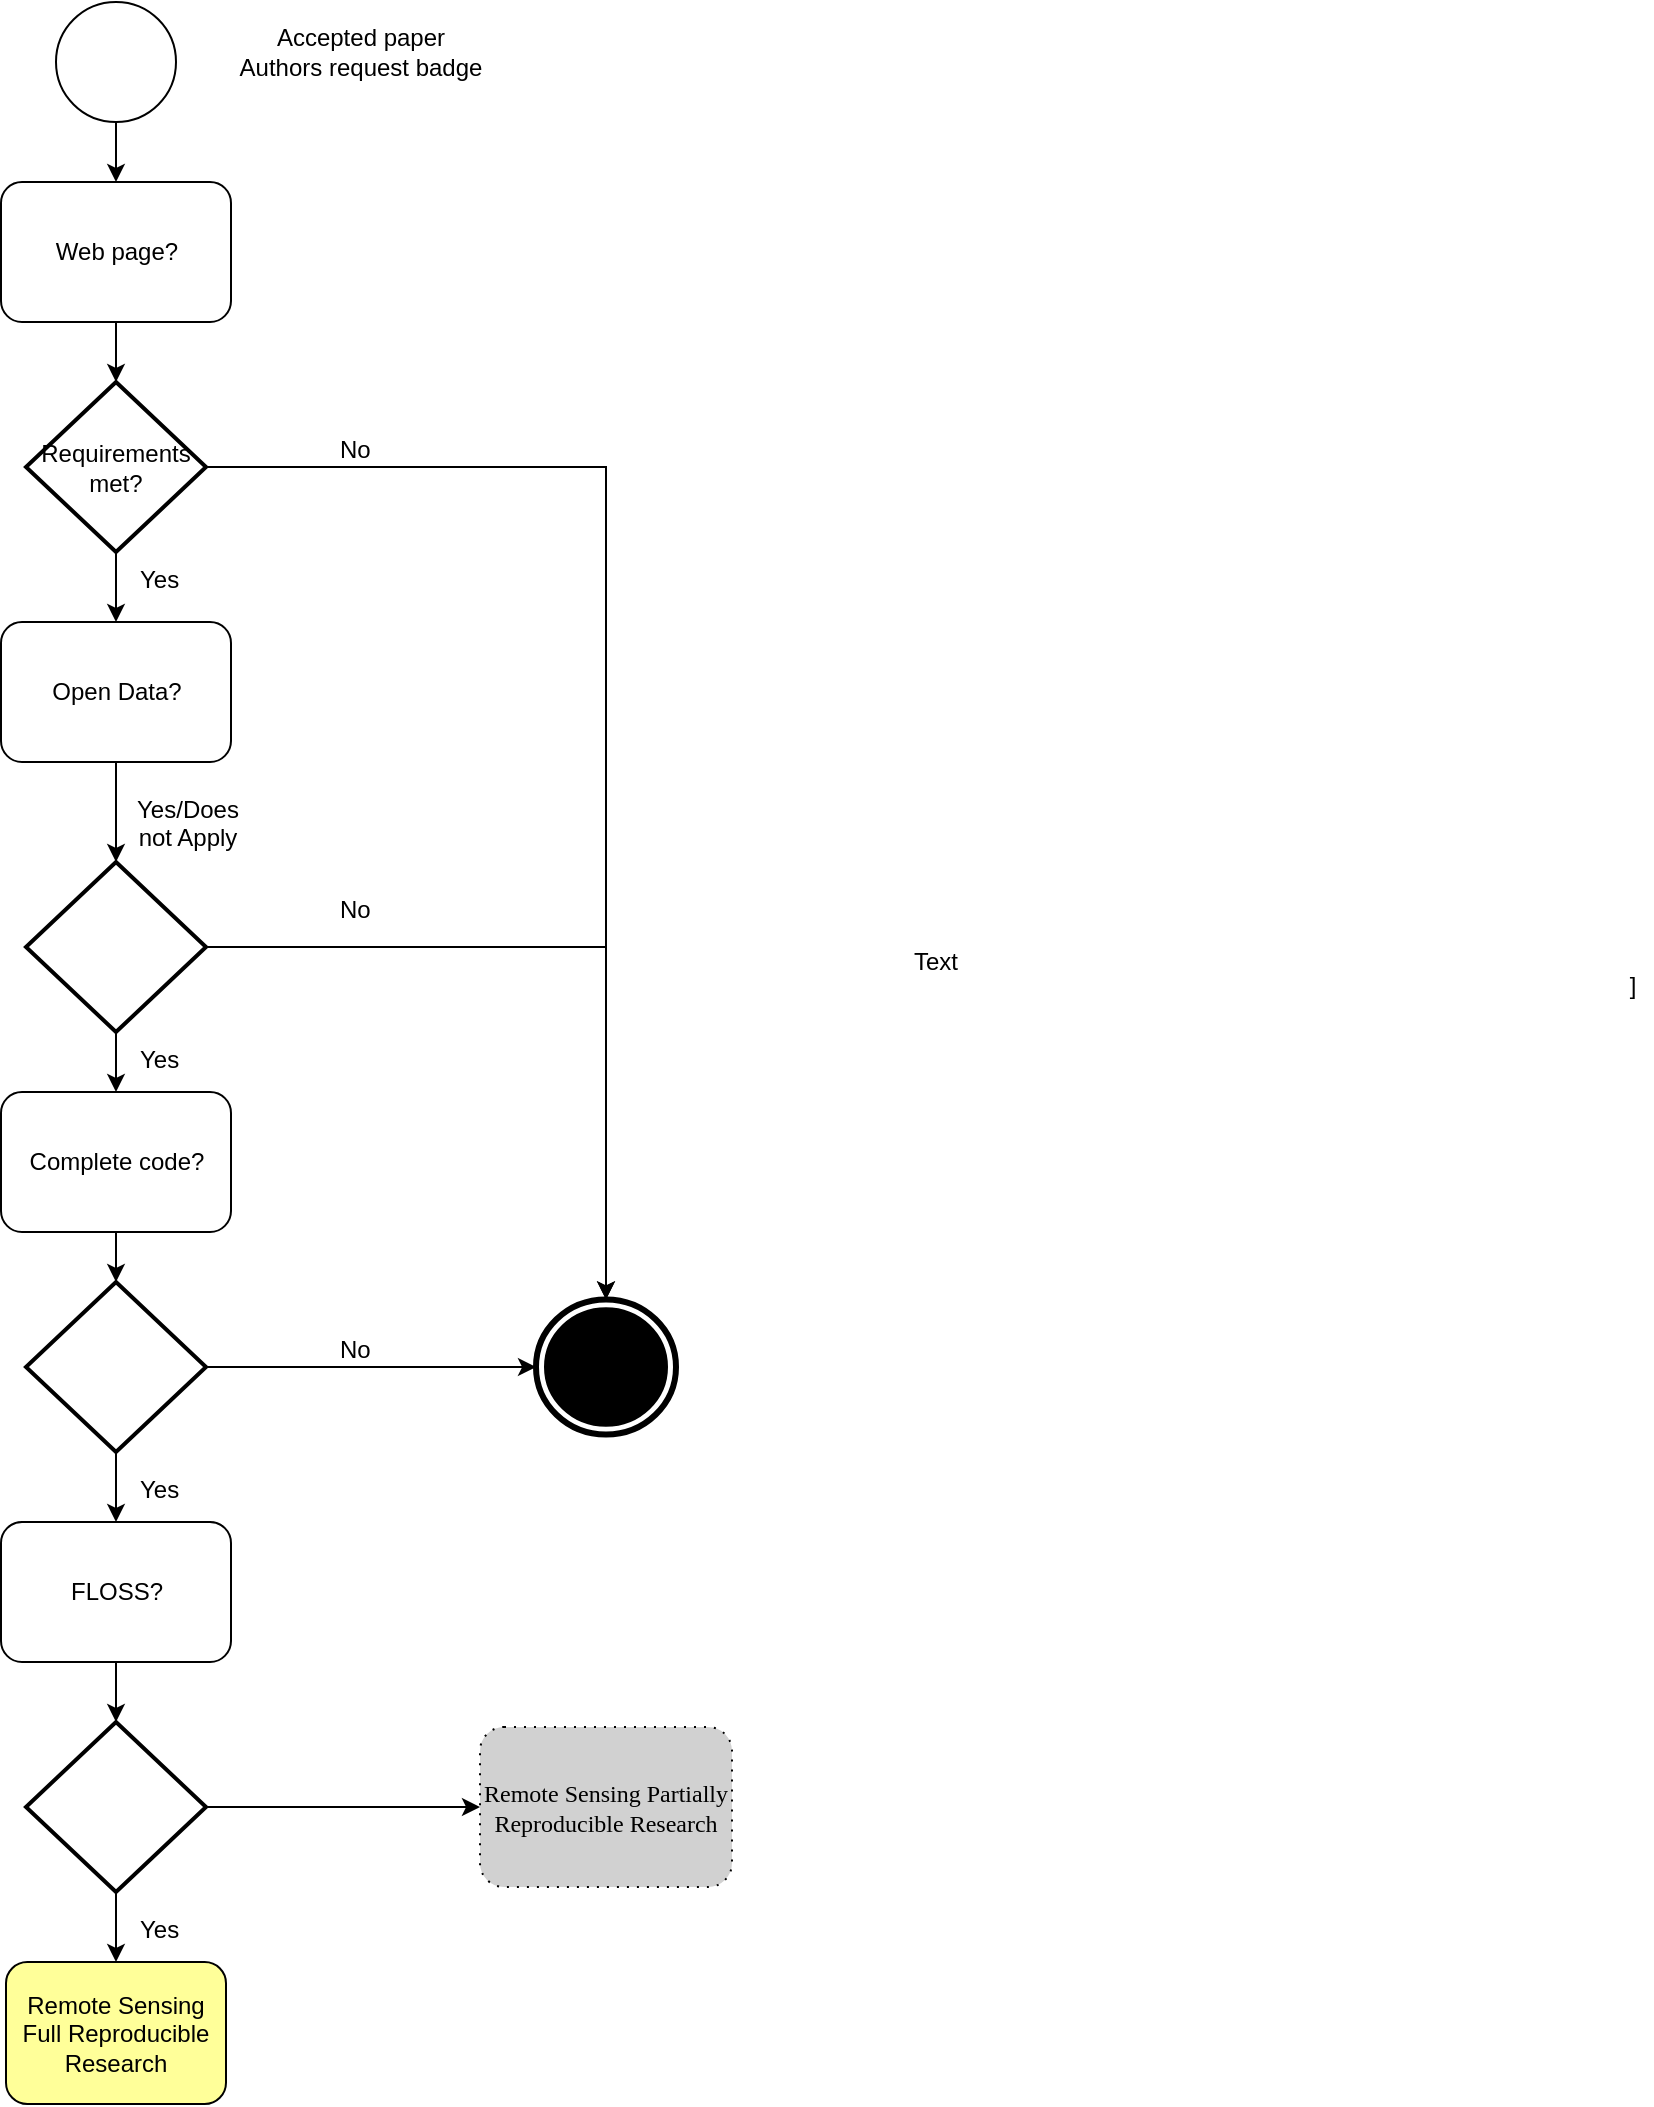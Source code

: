 <mxfile version="13.0.3" type="device"><diagram id="b6QiMqd92leqBcDYjNMC" name="Page-1"><mxGraphModel dx="1106" dy="1003" grid="1" gridSize="10" guides="1" tooltips="1" connect="1" arrows="1" fold="1" page="1" pageScale="1" pageWidth="827" pageHeight="1169" math="0" shadow="0"><root><mxCell id="0"/><mxCell id="1" parent="0"/><mxCell id="fal7Up8xI1ZlOec4vXfh-1" value="" style="shape=mxgraph.bpmn.shape;html=1;verticalLabelPosition=bottom;labelBackgroundColor=#ffffff;verticalAlign=top;align=center;perimeter=ellipsePerimeter;outlineConnect=0;outline=standard;symbol=general;" parent="1" vertex="1"><mxGeometry x="120" y="20" width="60" height="60" as="geometry"/></mxCell><mxCell id="fal7Up8xI1ZlOec4vXfh-2" value="" style="endArrow=classic;html=1;exitX=0.5;exitY=1;exitDx=0;exitDy=0;entryX=0.5;entryY=0;entryDx=0;entryDy=0;" parent="1" source="fal7Up8xI1ZlOec4vXfh-1" target="fal7Up8xI1ZlOec4vXfh-9" edge="1"><mxGeometry width="50" height="50" relative="1" as="geometry"><mxPoint x="120" y="450" as="sourcePoint"/><mxPoint x="150" y="490" as="targetPoint"/></mxGeometry></mxCell><mxCell id="fal7Up8xI1ZlOec4vXfh-3" value="" style="edgeStyle=orthogonalEdgeStyle;rounded=0;orthogonalLoop=1;jettySize=auto;html=1;" parent="1" source="fal7Up8xI1ZlOec4vXfh-4" target="fal7Up8xI1ZlOec4vXfh-12" edge="1"><mxGeometry relative="1" as="geometry"/></mxCell><mxCell id="fal7Up8xI1ZlOec4vXfh-4" value="Requirements&lt;br&gt;met?" style="strokeWidth=2;html=1;shape=mxgraph.flowchart.decision;whiteSpace=wrap;" parent="1" vertex="1"><mxGeometry x="105" y="210" width="90" height="85" as="geometry"/></mxCell><mxCell id="fal7Up8xI1ZlOec4vXfh-5" value="" style="shape=mxgraph.bpmn.shape;html=1;verticalLabelPosition=bottom;labelBackgroundColor=#ffffff;verticalAlign=top;align=center;perimeter=ellipsePerimeter;outlineConnect=0;outline=end;symbol=terminate;" parent="1" vertex="1"><mxGeometry x="360" y="668.75" width="70" height="67.5" as="geometry"/></mxCell><mxCell id="fal7Up8xI1ZlOec4vXfh-6" value="]" style="text;html=1;align=center;verticalAlign=middle;resizable=0;points=[];autosize=1;" parent="1" vertex="1"><mxGeometry x="898" y="502" width="20" height="20" as="geometry"/></mxCell><mxCell id="fal7Up8xI1ZlOec4vXfh-7" value="" style="edgeStyle=orthogonalEdgeStyle;rounded=0;orthogonalLoop=1;jettySize=auto;html=1;" parent="1" source="fal7Up8xI1ZlOec4vXfh-9" target="fal7Up8xI1ZlOec4vXfh-4" edge="1"><mxGeometry relative="1" as="geometry"/></mxCell><mxCell id="fal7Up8xI1ZlOec4vXfh-8" value="" style="edgeStyle=orthogonalEdgeStyle;rounded=0;orthogonalLoop=1;jettySize=auto;exitX=1;exitY=0.5;exitDx=0;exitDy=0;exitPerimeter=0;labelBorderColor=none;fontFamily=Times New Roman;" parent="1" source="fal7Up8xI1ZlOec4vXfh-4" target="fal7Up8xI1ZlOec4vXfh-5" edge="1"><mxGeometry relative="1" as="geometry"><mxPoint x="287.5" y="165" as="targetPoint"/></mxGeometry></mxCell><mxCell id="fal7Up8xI1ZlOec4vXfh-9" value="Web page?" style="shape=ext;rounded=1;html=1;whiteSpace=wrap;" parent="1" vertex="1"><mxGeometry x="92.5" y="110" width="115" height="70" as="geometry"/></mxCell><mxCell id="fal7Up8xI1ZlOec4vXfh-10" value="" style="edgeStyle=orthogonalEdgeStyle;rounded=0;orthogonalLoop=1;jettySize=auto;html=1;" parent="1" source="fal7Up8xI1ZlOec4vXfh-12" target="fal7Up8xI1ZlOec4vXfh-16" edge="1"><mxGeometry relative="1" as="geometry"/></mxCell><mxCell id="fal7Up8xI1ZlOec4vXfh-11" value="" style="edgeStyle=orthogonalEdgeStyle;rounded=0;orthogonalLoop=1;jettySize=auto;html=1;exitX=1;exitY=0.5;exitDx=0;exitDy=0;exitPerimeter=0;" parent="1" source="fal7Up8xI1ZlOec4vXfh-16" target="fal7Up8xI1ZlOec4vXfh-5" edge="1"><mxGeometry relative="1" as="geometry"><mxPoint x="459" y="750" as="targetPoint"/></mxGeometry></mxCell><mxCell id="fal7Up8xI1ZlOec4vXfh-12" value="Open Data?" style="shape=ext;rounded=1;html=1;whiteSpace=wrap;" parent="1" vertex="1"><mxGeometry x="92.5" y="330" width="115" height="70" as="geometry"/></mxCell><mxCell id="fal7Up8xI1ZlOec4vXfh-13" value="" style="edgeStyle=orthogonalEdgeStyle;rounded=0;orthogonalLoop=1;jettySize=auto;html=1;" parent="1" source="fal7Up8xI1ZlOec4vXfh-14" target="fal7Up8xI1ZlOec4vXfh-24" edge="1"><mxGeometry relative="1" as="geometry"/></mxCell><mxCell id="fal7Up8xI1ZlOec4vXfh-14" value="FLOSS?" style="shape=ext;rounded=1;html=1;whiteSpace=wrap;" parent="1" vertex="1"><mxGeometry x="92.5" y="780" width="115" height="70" as="geometry"/></mxCell><mxCell id="fal7Up8xI1ZlOec4vXfh-15" value="" style="edgeStyle=orthogonalEdgeStyle;rounded=0;orthogonalLoop=1;jettySize=auto;html=1;" parent="1" source="fal7Up8xI1ZlOec4vXfh-16" target="fal7Up8xI1ZlOec4vXfh-19" edge="1"><mxGeometry relative="1" as="geometry"/></mxCell><mxCell id="fal7Up8xI1ZlOec4vXfh-16" value="" style="strokeWidth=2;html=1;shape=mxgraph.flowchart.decision;whiteSpace=wrap;" parent="1" vertex="1"><mxGeometry x="105" y="450" width="90" height="85" as="geometry"/></mxCell><mxCell id="fal7Up8xI1ZlOec4vXfh-18" value="" style="edgeStyle=orthogonalEdgeStyle;rounded=0;orthogonalLoop=1;jettySize=auto;html=1;" parent="1" source="fal7Up8xI1ZlOec4vXfh-19" target="fal7Up8xI1ZlOec4vXfh-22" edge="1"><mxGeometry relative="1" as="geometry"/></mxCell><mxCell id="fal7Up8xI1ZlOec4vXfh-19" value="Complete code?" style="shape=ext;rounded=1;html=1;whiteSpace=wrap;" parent="1" vertex="1"><mxGeometry x="92.5" y="565" width="115" height="70" as="geometry"/></mxCell><mxCell id="fal7Up8xI1ZlOec4vXfh-20" value="" style="edgeStyle=orthogonalEdgeStyle;rounded=0;orthogonalLoop=1;jettySize=auto;html=1;" parent="1" source="fal7Up8xI1ZlOec4vXfh-22" target="fal7Up8xI1ZlOec4vXfh-14" edge="1"><mxGeometry relative="1" as="geometry"/></mxCell><mxCell id="fal7Up8xI1ZlOec4vXfh-21" value="" style="edgeStyle=orthogonalEdgeStyle;rounded=0;orthogonalLoop=1;jettySize=auto;html=1;" parent="1" source="fal7Up8xI1ZlOec4vXfh-22" target="fal7Up8xI1ZlOec4vXfh-5" edge="1"><mxGeometry relative="1" as="geometry"><mxPoint x="275" y="756.5" as="targetPoint"/></mxGeometry></mxCell><mxCell id="fal7Up8xI1ZlOec4vXfh-22" value="" style="strokeWidth=2;html=1;shape=mxgraph.flowchart.decision;whiteSpace=wrap;" parent="1" vertex="1"><mxGeometry x="105" y="660" width="90" height="85" as="geometry"/></mxCell><mxCell id="fal7Up8xI1ZlOec4vXfh-23" value="" style="edgeStyle=orthogonalEdgeStyle;rounded=0;orthogonalLoop=1;jettySize=auto;html=1;fontFamily=Times New Roman;" parent="1" source="fal7Up8xI1ZlOec4vXfh-24" target="fal7Up8xI1ZlOec4vXfh-38" edge="1"><mxGeometry relative="1" as="geometry"/></mxCell><mxCell id="fal7Up8xI1ZlOec4vXfh-40" value="" style="edgeStyle=orthogonalEdgeStyle;rounded=0;orthogonalLoop=1;jettySize=auto;html=1;entryX=0;entryY=0.5;entryDx=0;entryDy=0;" parent="1" source="fal7Up8xI1ZlOec4vXfh-24" target="fal7Up8xI1ZlOec4vXfh-36" edge="1"><mxGeometry relative="1" as="geometry"><mxPoint x="310" y="930" as="targetPoint"/></mxGeometry></mxCell><mxCell id="fal7Up8xI1ZlOec4vXfh-24" value="" style="strokeWidth=2;html=1;shape=mxgraph.flowchart.decision;whiteSpace=wrap;" parent="1" vertex="1"><mxGeometry x="105" y="880" width="90" height="85" as="geometry"/></mxCell><mxCell id="fal7Up8xI1ZlOec4vXfh-25" value="&lt;div style=&quot;text-align: center&quot;&gt;&lt;font face=&quot;helvetica&quot;&gt;No&lt;/font&gt;&lt;/div&gt;" style="text;whiteSpace=wrap;html=1;fontFamily=Times New Roman;" parent="1" vertex="1"><mxGeometry x="260" y="680" width="70" height="30" as="geometry"/></mxCell><mxCell id="fal7Up8xI1ZlOec4vXfh-26" value="&lt;div style=&quot;text-align: center&quot;&gt;&lt;font face=&quot;helvetica&quot;&gt;No&lt;/font&gt;&lt;/div&gt;&lt;div style=&quot;text-align: center&quot;&gt;&lt;font face=&quot;helvetica&quot;&gt;&lt;br&gt;&lt;/font&gt;&lt;/div&gt;" style="text;whiteSpace=wrap;html=1;fontFamily=Times New Roman;" parent="1" vertex="1"><mxGeometry x="260" y="460" width="70" height="30" as="geometry"/></mxCell><mxCell id="fal7Up8xI1ZlOec4vXfh-27" value="&lt;div style=&quot;text-align: center&quot;&gt;&lt;font face=&quot;helvetica&quot;&gt;No&lt;/font&gt;&lt;/div&gt;" style="text;whiteSpace=wrap;html=1;fontFamily=Times New Roman;" parent="1" vertex="1"><mxGeometry x="260" y="230" width="70" height="30" as="geometry"/></mxCell><mxCell id="fal7Up8xI1ZlOec4vXfh-28" value="&lt;div style=&quot;text-align: center&quot;&gt;&lt;font face=&quot;helvetica&quot;&gt;Y&lt;/font&gt;&lt;span style=&quot;font-family: &amp;#34;helvetica&amp;#34;&quot;&gt;es&lt;/span&gt;&lt;/div&gt;&lt;div style=&quot;text-align: center&quot;&gt;&lt;font face=&quot;helvetica&quot;&gt;&lt;br&gt;&lt;/font&gt;&lt;/div&gt;" style="text;whiteSpace=wrap;html=1;fontFamily=Times New Roman;" parent="1" vertex="1"><mxGeometry x="160" y="750" width="70" height="30" as="geometry"/></mxCell><mxCell id="fal7Up8xI1ZlOec4vXfh-29" value="&lt;div style=&quot;text-align: center&quot;&gt;&lt;font face=&quot;helvetica&quot;&gt;Yes&lt;/font&gt;&lt;/div&gt;&lt;div style=&quot;text-align: center&quot;&gt;&lt;font face=&quot;helvetica&quot;&gt;&lt;br&gt;&lt;/font&gt;&lt;/div&gt;" style="text;whiteSpace=wrap;html=1;fontFamily=Times New Roman;" parent="1" vertex="1"><mxGeometry x="160" y="535" width="70" height="30" as="geometry"/></mxCell><mxCell id="fal7Up8xI1ZlOec4vXfh-30" value="&lt;div style=&quot;text-align: center&quot;&gt;&lt;font face=&quot;helvetica&quot;&gt;Yes&lt;/font&gt;&lt;/div&gt;&lt;div style=&quot;text-align: center&quot;&gt;&lt;font face=&quot;helvetica&quot;&gt;&lt;br&gt;&lt;/font&gt;&lt;/div&gt;" style="text;whiteSpace=wrap;html=1;fontFamily=Times New Roman;" parent="1" vertex="1"><mxGeometry x="160" y="970" width="70" height="30" as="geometry"/></mxCell><mxCell id="fal7Up8xI1ZlOec4vXfh-31" value="&lt;div style=&quot;text-align: center&quot;&gt;&lt;font face=&quot;helvetica&quot;&gt;Yes&lt;/font&gt;&lt;/div&gt;&lt;div style=&quot;text-align: center&quot;&gt;&lt;font face=&quot;helvetica&quot;&gt;&lt;br&gt;&lt;/font&gt;&lt;/div&gt;" style="text;whiteSpace=wrap;html=1;fontFamily=Times New Roman;" parent="1" vertex="1"><mxGeometry x="160" y="295" width="70" height="30" as="geometry"/></mxCell><mxCell id="fal7Up8xI1ZlOec4vXfh-32" value="&lt;div style=&quot;text-align: center&quot;&gt;&lt;font face=&quot;helvetica&quot;&gt;Yes/Does not Apply&lt;/font&gt;&lt;/div&gt;&lt;div style=&quot;text-align: center&quot;&gt;&lt;font face=&quot;helvetica&quot;&gt;&lt;br&gt;&lt;/font&gt;&lt;/div&gt;" style="text;whiteSpace=wrap;html=1;fontFamily=Times New Roman;" parent="1" vertex="1"><mxGeometry x="150" y="410" width="70" height="30" as="geometry"/></mxCell><mxCell id="fal7Up8xI1ZlOec4vXfh-36" value="Remote Sensing Partially&lt;br&gt;Reproducible Research" style="shape=ext;rounded=1;html=1;whiteSpace=wrap;dashed=1;dashPattern=1 4;fontFamily=Times New Roman;fillColor=#D1D1D1;" parent="1" vertex="1"><mxGeometry x="332" y="882.5" width="126" height="80" as="geometry"/></mxCell><mxCell id="fal7Up8xI1ZlOec4vXfh-38" value="&lt;div&gt;Remote Sensing Full Reproducible Research&lt;/div&gt;" style="shape=ext;rounded=1;html=1;whiteSpace=wrap;align=center;fillColor=#FFFF99;" parent="1" vertex="1"><mxGeometry x="95" y="1000" width="110" height="71" as="geometry"/></mxCell><mxCell id="xXY0NrmiHQFgUAqVjipj-3" value="Text" style="text;html=1;strokeColor=none;fillColor=none;align=center;verticalAlign=middle;whiteSpace=wrap;rounded=0;" vertex="1" parent="1"><mxGeometry x="540" y="490" width="40" height="20" as="geometry"/></mxCell><mxCell id="xXY0NrmiHQFgUAqVjipj-4" value="Accepted paper&lt;br&gt;Authors request badge" style="text;html=1;strokeColor=none;fillColor=none;align=center;verticalAlign=middle;whiteSpace=wrap;rounded=0;" vertex="1" parent="1"><mxGeometry x="205" y="30" width="135" height="30" as="geometry"/></mxCell></root></mxGraphModel></diagram></mxfile>
